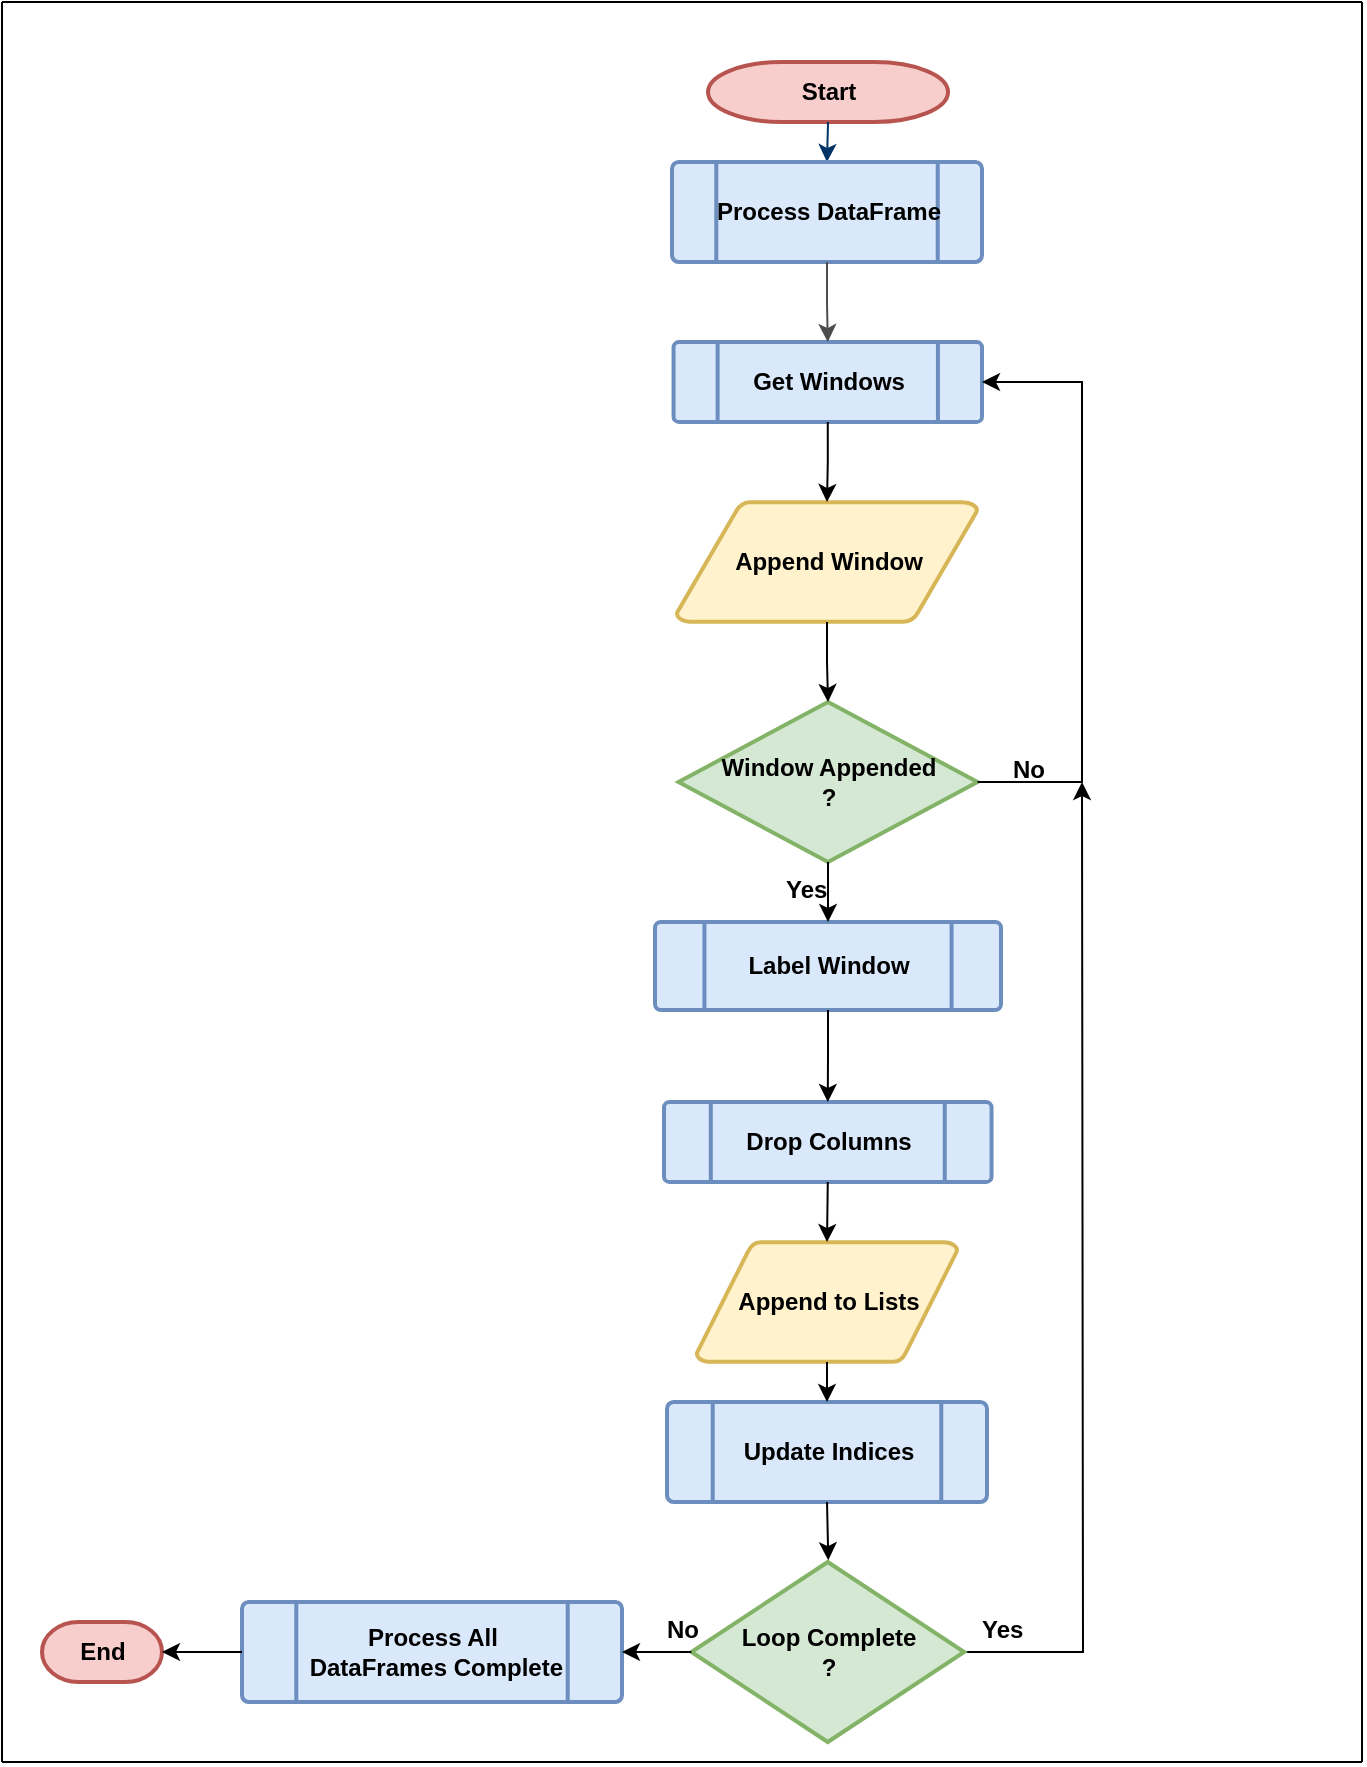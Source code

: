 <mxfile version="22.1.11" type="github">
  <diagram id="6a731a19-8d31-9384-78a2-239565b7b9f0" name="Page-1">
    <mxGraphModel dx="2390" dy="1267" grid="1" gridSize="10" guides="1" tooltips="1" connect="1" arrows="1" fold="1" page="1" pageScale="1" pageWidth="1169" pageHeight="827" background="none" math="0" shadow="0">
      <root>
        <mxCell id="0" />
        <mxCell id="1" parent="0" />
        <mxCell id="x0ADQW9OgcZZzTY0jSm7-129" value="" style="group;movable=0;resizable=0;rotatable=0;deletable=0;editable=0;locked=1;connectable=0;" vertex="1" connectable="0" parent="1">
          <mxGeometry x="240" y="40" width="680" height="880" as="geometry" />
        </mxCell>
        <mxCell id="2" value="&lt;b&gt;Start&lt;/b&gt;" style="shape=mxgraph.flowchart.terminator;strokeWidth=2;gradientDirection=north;fontStyle=0;html=1;fillColor=#f8cecc;strokeColor=#b85450;movable=0;resizable=0;rotatable=0;deletable=0;editable=0;locked=1;connectable=0;" parent="x0ADQW9OgcZZzTY0jSm7-129" vertex="1">
          <mxGeometry x="353.01" y="30" width="120" height="30" as="geometry" />
        </mxCell>
        <mxCell id="7" style="fontStyle=1;strokeColor=#003366;strokeWidth=1;html=1;entryX=0.5;entryY=0;entryDx=0;entryDy=0;entryPerimeter=0;fontColor=#4D4D4D;exitX=0.5;exitY=1;exitDx=0;exitDy=0;exitPerimeter=0;movable=0;resizable=0;rotatable=0;deletable=0;editable=0;locked=1;connectable=0;" parent="x0ADQW9OgcZZzTY0jSm7-129" source="2" target="x0ADQW9OgcZZzTY0jSm7-59" edge="1">
          <mxGeometry relative="1" as="geometry">
            <mxPoint x="225.765" y="100" as="targetPoint" />
            <Array as="points" />
          </mxGeometry>
        </mxCell>
        <mxCell id="11" value="Yes" style="text;fontStyle=1;html=1;strokeColor=none;gradientColor=none;fillColor=none;strokeWidth=2;movable=0;resizable=0;rotatable=0;deletable=0;editable=0;locked=1;connectable=0;" parent="x0ADQW9OgcZZzTY0jSm7-129" vertex="1">
          <mxGeometry x="390" y="430" width="40" height="26" as="geometry" />
        </mxCell>
        <mxCell id="14" value="&lt;b&gt;No&lt;/b&gt;" style="text;fontStyle=0;html=1;strokeColor=none;gradientColor=none;fillColor=none;strokeWidth=2;align=center;movable=0;resizable=0;rotatable=0;deletable=0;editable=0;locked=1;connectable=0;" parent="x0ADQW9OgcZZzTY0jSm7-129" vertex="1">
          <mxGeometry x="492.5" y="370" width="40" height="26" as="geometry" />
        </mxCell>
        <mxCell id="x0ADQW9OgcZZzTY0jSm7-117" style="edgeStyle=orthogonalEdgeStyle;rounded=0;orthogonalLoop=1;jettySize=auto;html=1;exitX=1;exitY=0.5;exitDx=0;exitDy=0;exitPerimeter=0;movable=0;resizable=0;rotatable=0;deletable=0;editable=0;locked=1;connectable=0;" edge="1" parent="x0ADQW9OgcZZzTY0jSm7-129" source="24">
          <mxGeometry relative="1" as="geometry">
            <mxPoint x="540.0" y="390" as="targetPoint" />
          </mxGeometry>
        </mxCell>
        <mxCell id="24" value="&lt;b&gt;Loop Complete&lt;br&gt;?&lt;/b&gt;" style="shape=mxgraph.flowchart.decision;strokeWidth=2;gradientDirection=north;fontStyle=0;html=1;fillColor=#d5e8d4;strokeColor=#82b366;movable=0;resizable=0;rotatable=0;deletable=0;editable=0;locked=1;connectable=0;" parent="x0ADQW9OgcZZzTY0jSm7-129" vertex="1">
          <mxGeometry x="344.7" y="780" width="136.38" height="90" as="geometry" />
        </mxCell>
        <mxCell id="39" value="&lt;font style=&quot;font-size: 12px;&quot;&gt;&lt;b style=&quot;font-size: 12px;&quot;&gt;Process All&lt;br&gt;&amp;nbsp;DataFrames Complete&lt;/b&gt;&lt;/font&gt;" style="shape=mxgraph.flowchart.predefined_process;strokeWidth=2;gradientDirection=north;fontStyle=0;html=1;verticalAlign=middle;fontSize=12;fillColor=#dae8fc;strokeColor=#6c8ebf;movable=0;resizable=0;rotatable=0;deletable=0;editable=0;locked=1;connectable=0;" parent="x0ADQW9OgcZZzTY0jSm7-129" vertex="1">
          <mxGeometry x="120" y="800" width="190" height="50" as="geometry" />
        </mxCell>
        <mxCell id="40" value="&lt;b&gt;End&lt;/b&gt;" style="shape=mxgraph.flowchart.terminator;strokeWidth=2;gradientDirection=north;fontStyle=0;html=1;fillColor=#f8cecc;strokeColor=#b85450;movable=0;resizable=0;rotatable=0;deletable=0;editable=0;locked=1;connectable=0;" parent="x0ADQW9OgcZZzTY0jSm7-129" vertex="1">
          <mxGeometry x="20" y="810" width="60" height="30" as="geometry" />
        </mxCell>
        <mxCell id="x0ADQW9OgcZZzTY0jSm7-59" value="&lt;b&gt;Process DataFrame&lt;/b&gt;" style="shape=mxgraph.flowchart.predefined_process;strokeWidth=2;gradientDirection=north;fontStyle=0;html=1;verticalAlign=middle;fillColor=#dae8fc;strokeColor=#6c8ebf;movable=0;resizable=0;rotatable=0;deletable=0;editable=0;locked=1;connectable=0;" vertex="1" parent="x0ADQW9OgcZZzTY0jSm7-129">
          <mxGeometry x="335" y="80" width="155" height="50" as="geometry" />
        </mxCell>
        <mxCell id="x0ADQW9OgcZZzTY0jSm7-60" value="&lt;b&gt;Append Window&lt;/b&gt;" style="shape=mxgraph.flowchart.data;strokeWidth=2;gradientDirection=north;fontStyle=0;html=1;verticalAlign=middle;fillColor=#fff2cc;strokeColor=#d6b656;movable=0;resizable=0;rotatable=0;deletable=0;editable=0;locked=1;connectable=0;" vertex="1" parent="x0ADQW9OgcZZzTY0jSm7-129">
          <mxGeometry x="337.24" y="250" width="150.52" height="60" as="geometry" />
        </mxCell>
        <mxCell id="x0ADQW9OgcZZzTY0jSm7-61" value="&lt;b&gt;Get Windows&lt;/b&gt;" style="shape=mxgraph.flowchart.predefined_process;strokeWidth=2;gradientDirection=north;fontStyle=0;html=1;verticalAlign=middle;fillColor=#dae8fc;strokeColor=#6c8ebf;movable=0;resizable=0;rotatable=0;deletable=0;editable=0;locked=1;connectable=0;" vertex="1" parent="x0ADQW9OgcZZzTY0jSm7-129">
          <mxGeometry x="335.78" y="170" width="154.22" height="40" as="geometry" />
        </mxCell>
        <mxCell id="x0ADQW9OgcZZzTY0jSm7-63" value="&lt;b&gt;Window Appended&lt;br&gt;&lt;font style=&quot;font-size: 12px;&quot;&gt;?&lt;/font&gt;&lt;/b&gt;" style="shape=mxgraph.flowchart.decision;strokeWidth=2;gradientDirection=north;fontStyle=0;html=1;verticalAlign=middle;fillColor=#d5e8d4;strokeColor=#82b366;movable=0;resizable=0;rotatable=0;deletable=0;editable=0;locked=1;connectable=0;" vertex="1" parent="x0ADQW9OgcZZzTY0jSm7-129">
          <mxGeometry x="338.27" y="350" width="149.49" height="80" as="geometry" />
        </mxCell>
        <mxCell id="x0ADQW9OgcZZzTY0jSm7-67" value="&lt;b&gt;Label Window&lt;/b&gt;" style="shape=mxgraph.flowchart.predefined_process;strokeWidth=2;gradientDirection=north;fontStyle=0;html=1;verticalAlign=middle;fillColor=#dae8fc;strokeColor=#6c8ebf;movable=0;resizable=0;rotatable=0;deletable=0;editable=0;locked=1;connectable=0;" vertex="1" parent="x0ADQW9OgcZZzTY0jSm7-129">
          <mxGeometry x="326.5" y="460" width="173.01" height="44" as="geometry" />
        </mxCell>
        <mxCell id="x0ADQW9OgcZZzTY0jSm7-70" value="&lt;b&gt;Update Indices&lt;/b&gt;" style="shape=mxgraph.flowchart.predefined_process;strokeWidth=2;gradientDirection=north;fontStyle=0;html=1;verticalAlign=middle;fillColor=#dae8fc;strokeColor=#6c8ebf;movable=0;resizable=0;rotatable=0;deletable=0;editable=0;locked=1;connectable=0;" vertex="1" parent="x0ADQW9OgcZZzTY0jSm7-129">
          <mxGeometry x="332.5" y="700" width="160" height="50" as="geometry" />
        </mxCell>
        <mxCell id="x0ADQW9OgcZZzTY0jSm7-73" style="edgeStyle=orthogonalEdgeStyle;rounded=0;orthogonalLoop=1;jettySize=auto;html=1;exitX=0.5;exitY=1;exitDx=0;exitDy=0;exitPerimeter=0;entryX=0.5;entryY=0;entryDx=0;entryDy=0;entryPerimeter=0;movable=0;resizable=0;rotatable=0;deletable=0;editable=0;locked=1;connectable=0;" edge="1" parent="x0ADQW9OgcZZzTY0jSm7-129" source="x0ADQW9OgcZZzTY0jSm7-61" target="x0ADQW9OgcZZzTY0jSm7-60">
          <mxGeometry relative="1" as="geometry" />
        </mxCell>
        <mxCell id="x0ADQW9OgcZZzTY0jSm7-74" style="edgeStyle=orthogonalEdgeStyle;rounded=0;orthogonalLoop=1;jettySize=auto;html=1;exitX=0.5;exitY=1;exitDx=0;exitDy=0;exitPerimeter=0;entryX=0.5;entryY=0;entryDx=0;entryDy=0;entryPerimeter=0;strokeColor=#4D4D4D;movable=0;resizable=0;rotatable=0;deletable=0;editable=0;locked=1;connectable=0;" edge="1" parent="x0ADQW9OgcZZzTY0jSm7-129" source="x0ADQW9OgcZZzTY0jSm7-59" target="x0ADQW9OgcZZzTY0jSm7-61">
          <mxGeometry relative="1" as="geometry" />
        </mxCell>
        <mxCell id="x0ADQW9OgcZZzTY0jSm7-75" style="edgeStyle=orthogonalEdgeStyle;rounded=0;orthogonalLoop=1;jettySize=auto;html=1;exitX=0.5;exitY=1;exitDx=0;exitDy=0;exitPerimeter=0;entryX=0.5;entryY=0;entryDx=0;entryDy=0;entryPerimeter=0;movable=0;resizable=0;rotatable=0;deletable=0;editable=0;locked=1;connectable=0;" edge="1" parent="x0ADQW9OgcZZzTY0jSm7-129" source="x0ADQW9OgcZZzTY0jSm7-60" target="x0ADQW9OgcZZzTY0jSm7-63">
          <mxGeometry relative="1" as="geometry" />
        </mxCell>
        <mxCell id="x0ADQW9OgcZZzTY0jSm7-87" style="edgeStyle=orthogonalEdgeStyle;rounded=0;orthogonalLoop=1;jettySize=auto;html=1;exitX=0;exitY=0.5;exitDx=0;exitDy=0;exitPerimeter=0;entryX=1;entryY=0.5;entryDx=0;entryDy=0;entryPerimeter=0;movable=0;resizable=0;rotatable=0;deletable=0;editable=0;locked=1;connectable=0;" edge="1" parent="x0ADQW9OgcZZzTY0jSm7-129" source="39" target="40">
          <mxGeometry relative="1" as="geometry" />
        </mxCell>
        <mxCell id="x0ADQW9OgcZZzTY0jSm7-95" style="edgeStyle=orthogonalEdgeStyle;rounded=0;orthogonalLoop=1;jettySize=auto;html=1;exitX=0;exitY=0.5;exitDx=0;exitDy=0;exitPerimeter=0;entryX=1;entryY=0.5;entryDx=0;entryDy=0;entryPerimeter=0;movable=0;resizable=0;rotatable=0;deletable=0;editable=0;locked=1;connectable=0;" edge="1" parent="x0ADQW9OgcZZzTY0jSm7-129" source="24" target="39">
          <mxGeometry relative="1" as="geometry" />
        </mxCell>
        <mxCell id="x0ADQW9OgcZZzTY0jSm7-68" value="&lt;b&gt;Drop Columns&lt;/b&gt;" style="shape=mxgraph.flowchart.predefined_process;strokeWidth=2;gradientDirection=north;fontStyle=0;html=1;verticalAlign=middle;fillColor=#dae8fc;strokeColor=#6c8ebf;movable=0;resizable=0;rotatable=0;deletable=0;editable=0;locked=1;connectable=0;" vertex="1" parent="x0ADQW9OgcZZzTY0jSm7-129">
          <mxGeometry x="331.01" y="550" width="163.76" height="40" as="geometry" />
        </mxCell>
        <mxCell id="x0ADQW9OgcZZzTY0jSm7-100" style="edgeStyle=orthogonalEdgeStyle;rounded=0;orthogonalLoop=1;jettySize=auto;html=1;exitX=0.5;exitY=1;exitDx=0;exitDy=0;exitPerimeter=0;entryX=0.502;entryY=-0.01;entryDx=0;entryDy=0;entryPerimeter=0;movable=0;resizable=0;rotatable=0;deletable=0;editable=0;locked=1;connectable=0;" edge="1" parent="x0ADQW9OgcZZzTY0jSm7-129" source="x0ADQW9OgcZZzTY0jSm7-70" target="24">
          <mxGeometry relative="1" as="geometry" />
        </mxCell>
        <mxCell id="x0ADQW9OgcZZzTY0jSm7-101" value="Yes" style="text;fontStyle=1;html=1;strokeColor=none;gradientColor=none;fillColor=none;strokeWidth=2;movable=0;resizable=0;rotatable=0;deletable=0;editable=0;locked=1;connectable=0;" vertex="1" parent="x0ADQW9OgcZZzTY0jSm7-129">
          <mxGeometry x="487.76" y="800" width="40" height="26" as="geometry" />
        </mxCell>
        <mxCell id="x0ADQW9OgcZZzTY0jSm7-102" value="&lt;b&gt;No&lt;/b&gt;" style="text;fontStyle=0;html=1;strokeColor=none;gradientColor=none;fillColor=none;strokeWidth=2;align=center;movable=0;resizable=0;rotatable=0;deletable=0;editable=0;locked=1;connectable=0;" vertex="1" parent="x0ADQW9OgcZZzTY0jSm7-129">
          <mxGeometry x="320" y="800" width="40" height="26" as="geometry" />
        </mxCell>
        <mxCell id="x0ADQW9OgcZZzTY0jSm7-69" value="&lt;b&gt;Append to Lists&lt;/b&gt;" style="shape=mxgraph.flowchart.data;strokeWidth=2;gradientDirection=north;fontStyle=0;html=1;verticalAlign=middle;fillColor=#fff2cc;strokeColor=#d6b656;movable=0;resizable=0;rotatable=0;deletable=0;editable=0;locked=1;connectable=0;" vertex="1" parent="x0ADQW9OgcZZzTY0jSm7-129">
          <mxGeometry x="347.24" y="620" width="130.52" height="60" as="geometry" />
        </mxCell>
        <mxCell id="x0ADQW9OgcZZzTY0jSm7-111" style="edgeStyle=orthogonalEdgeStyle;rounded=0;orthogonalLoop=1;jettySize=auto;html=1;exitX=0.5;exitY=1;exitDx=0;exitDy=0;exitPerimeter=0;entryX=0.5;entryY=0;entryDx=0;entryDy=0;entryPerimeter=0;movable=0;resizable=0;rotatable=0;deletable=0;editable=0;locked=1;connectable=0;" edge="1" parent="x0ADQW9OgcZZzTY0jSm7-129" source="x0ADQW9OgcZZzTY0jSm7-63" target="x0ADQW9OgcZZzTY0jSm7-67">
          <mxGeometry relative="1" as="geometry" />
        </mxCell>
        <mxCell id="x0ADQW9OgcZZzTY0jSm7-112" style="edgeStyle=orthogonalEdgeStyle;rounded=0;orthogonalLoop=1;jettySize=auto;html=1;exitX=0.5;exitY=1;exitDx=0;exitDy=0;exitPerimeter=0;entryX=0.5;entryY=0;entryDx=0;entryDy=0;entryPerimeter=0;movable=0;resizable=0;rotatable=0;deletable=0;editable=0;locked=1;connectable=0;" edge="1" parent="x0ADQW9OgcZZzTY0jSm7-129" source="x0ADQW9OgcZZzTY0jSm7-67" target="x0ADQW9OgcZZzTY0jSm7-68">
          <mxGeometry relative="1" as="geometry" />
        </mxCell>
        <mxCell id="x0ADQW9OgcZZzTY0jSm7-113" style="edgeStyle=orthogonalEdgeStyle;rounded=0;orthogonalLoop=1;jettySize=auto;html=1;exitX=0.5;exitY=1;exitDx=0;exitDy=0;exitPerimeter=0;entryX=0.5;entryY=0;entryDx=0;entryDy=0;entryPerimeter=0;movable=0;resizable=0;rotatable=0;deletable=0;editable=0;locked=1;connectable=0;" edge="1" parent="x0ADQW9OgcZZzTY0jSm7-129" source="x0ADQW9OgcZZzTY0jSm7-68" target="x0ADQW9OgcZZzTY0jSm7-69">
          <mxGeometry relative="1" as="geometry" />
        </mxCell>
        <mxCell id="x0ADQW9OgcZZzTY0jSm7-114" style="edgeStyle=orthogonalEdgeStyle;rounded=0;orthogonalLoop=1;jettySize=auto;html=1;exitX=0.5;exitY=1;exitDx=0;exitDy=0;exitPerimeter=0;entryX=0.5;entryY=0;entryDx=0;entryDy=0;entryPerimeter=0;movable=0;resizable=0;rotatable=0;deletable=0;editable=0;locked=1;connectable=0;" edge="1" parent="x0ADQW9OgcZZzTY0jSm7-129" source="x0ADQW9OgcZZzTY0jSm7-69" target="x0ADQW9OgcZZzTY0jSm7-70">
          <mxGeometry relative="1" as="geometry" />
        </mxCell>
        <mxCell id="x0ADQW9OgcZZzTY0jSm7-115" style="edgeStyle=orthogonalEdgeStyle;rounded=0;orthogonalLoop=1;jettySize=auto;html=1;exitX=1;exitY=0.5;exitDx=0;exitDy=0;exitPerimeter=0;entryX=1;entryY=0.5;entryDx=0;entryDy=0;entryPerimeter=0;movable=0;resizable=0;rotatable=0;deletable=0;editable=0;locked=1;connectable=0;" edge="1" parent="x0ADQW9OgcZZzTY0jSm7-129" source="x0ADQW9OgcZZzTY0jSm7-63" target="x0ADQW9OgcZZzTY0jSm7-61">
          <mxGeometry relative="1" as="geometry">
            <Array as="points">
              <mxPoint x="540" y="390" />
              <mxPoint x="540" y="190" />
            </Array>
          </mxGeometry>
        </mxCell>
        <mxCell id="x0ADQW9OgcZZzTY0jSm7-121" value="" style="endArrow=none;html=1;rounded=0;movable=0;resizable=0;rotatable=0;deletable=0;editable=0;locked=1;connectable=0;" edge="1" parent="x0ADQW9OgcZZzTY0jSm7-129">
          <mxGeometry width="50" height="50" relative="1" as="geometry">
            <mxPoint as="sourcePoint" />
            <mxPoint x="680" as="targetPoint" />
          </mxGeometry>
        </mxCell>
        <mxCell id="x0ADQW9OgcZZzTY0jSm7-124" value="" style="endArrow=none;html=1;rounded=0;movable=0;resizable=0;rotatable=0;deletable=0;editable=0;locked=1;connectable=0;" edge="1" parent="x0ADQW9OgcZZzTY0jSm7-129">
          <mxGeometry width="50" height="50" relative="1" as="geometry">
            <mxPoint as="sourcePoint" />
            <mxPoint x="680" as="targetPoint" />
          </mxGeometry>
        </mxCell>
        <mxCell id="x0ADQW9OgcZZzTY0jSm7-126" value="" style="endArrow=none;html=1;rounded=0;movable=0;resizable=0;rotatable=0;deletable=0;editable=0;locked=1;connectable=0;" edge="1" parent="x0ADQW9OgcZZzTY0jSm7-129">
          <mxGeometry width="50" height="50" relative="1" as="geometry">
            <mxPoint y="880" as="sourcePoint" />
            <mxPoint x="680" y="880" as="targetPoint" />
          </mxGeometry>
        </mxCell>
        <mxCell id="x0ADQW9OgcZZzTY0jSm7-127" value="" style="endArrow=none;html=1;rounded=0;movable=0;resizable=0;rotatable=0;deletable=0;editable=0;locked=1;connectable=0;" edge="1" parent="x0ADQW9OgcZZzTY0jSm7-129">
          <mxGeometry width="50" height="50" relative="1" as="geometry">
            <mxPoint y="880" as="sourcePoint" />
            <mxPoint as="targetPoint" />
          </mxGeometry>
        </mxCell>
        <mxCell id="x0ADQW9OgcZZzTY0jSm7-128" value="" style="endArrow=none;html=1;rounded=0;movable=0;resizable=0;rotatable=0;deletable=0;editable=0;locked=1;connectable=0;" edge="1" parent="x0ADQW9OgcZZzTY0jSm7-129">
          <mxGeometry width="50" height="50" relative="1" as="geometry">
            <mxPoint x="680" y="880" as="sourcePoint" />
            <mxPoint x="680" as="targetPoint" />
          </mxGeometry>
        </mxCell>
      </root>
    </mxGraphModel>
  </diagram>
</mxfile>
